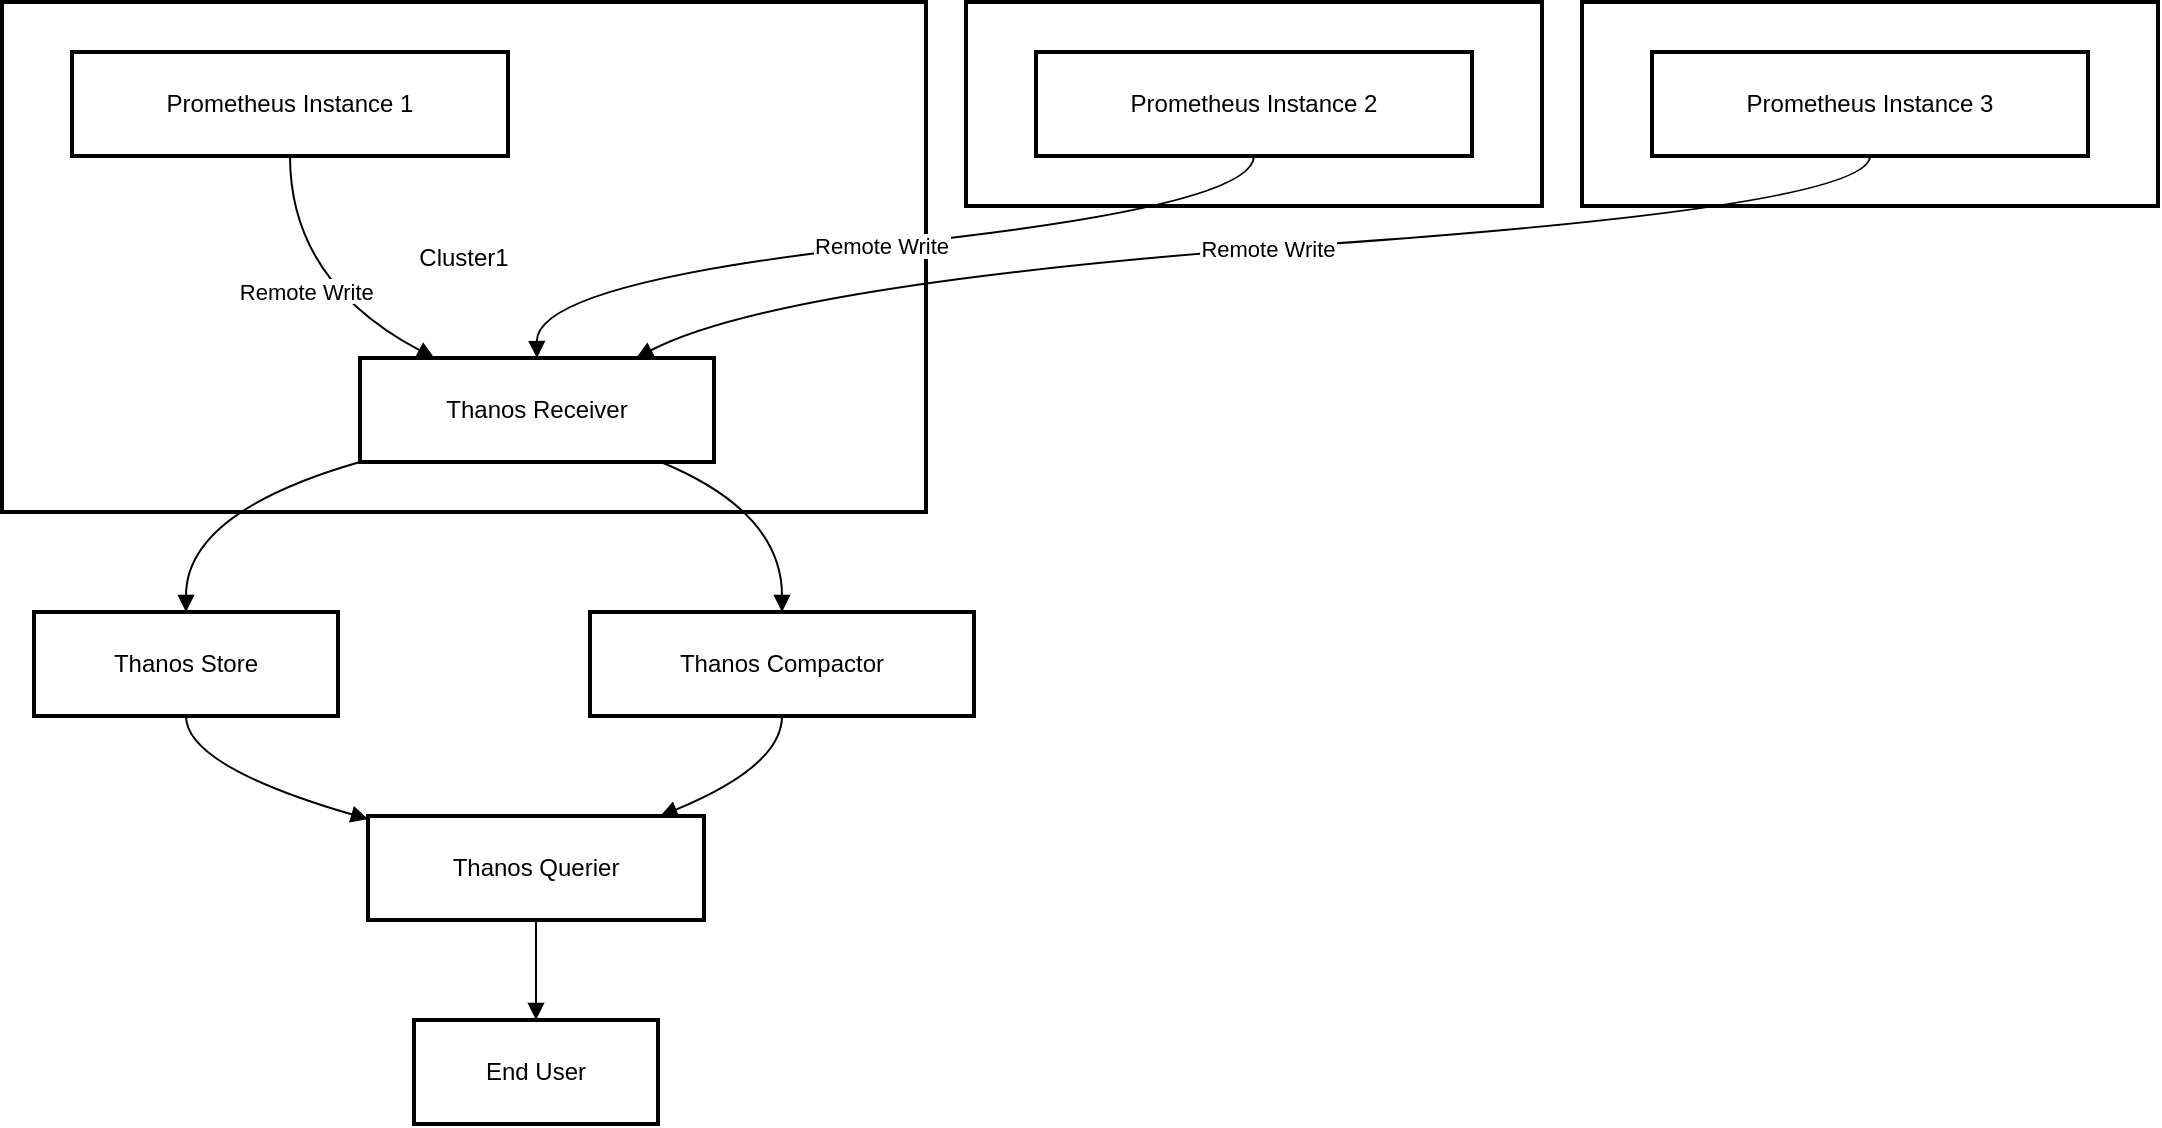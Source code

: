 <mxfile version="24.7.17">
  <diagram name="Page-1" id="lOxYt32O9lVXN_yp-JtN">
    <mxGraphModel dx="1434" dy="738" grid="1" gridSize="10" guides="1" tooltips="1" connect="1" arrows="1" fold="1" page="1" pageScale="1" pageWidth="827" pageHeight="1169" math="0" shadow="0">
      <root>
        <mxCell id="0" />
        <mxCell id="1" parent="0" />
        <mxCell id="6wUFvjtU5iQwAHVgsIrm-1" value="Cluster3" style="whiteSpace=wrap;strokeWidth=2;" vertex="1" parent="1">
          <mxGeometry x="810" y="20" width="288" height="102" as="geometry" />
        </mxCell>
        <mxCell id="6wUFvjtU5iQwAHVgsIrm-2" value="Cluster2" style="whiteSpace=wrap;strokeWidth=2;" vertex="1" parent="1">
          <mxGeometry x="502" y="20" width="288" height="102" as="geometry" />
        </mxCell>
        <mxCell id="6wUFvjtU5iQwAHVgsIrm-3" value="Cluster1" style="whiteSpace=wrap;strokeWidth=2;" vertex="1" parent="1">
          <mxGeometry x="20" y="20" width="462" height="255" as="geometry" />
        </mxCell>
        <mxCell id="6wUFvjtU5iQwAHVgsIrm-4" value="Prometheus Instance 1" style="whiteSpace=wrap;strokeWidth=2;" vertex="1" parent="1">
          <mxGeometry x="55" y="45" width="218" height="52" as="geometry" />
        </mxCell>
        <mxCell id="6wUFvjtU5iQwAHVgsIrm-5" value="Thanos Receiver" style="whiteSpace=wrap;strokeWidth=2;" vertex="1" parent="1">
          <mxGeometry x="199" y="198" width="177" height="52" as="geometry" />
        </mxCell>
        <mxCell id="6wUFvjtU5iQwAHVgsIrm-6" value="Prometheus Instance 2" style="whiteSpace=wrap;strokeWidth=2;" vertex="1" parent="1">
          <mxGeometry x="537" y="45" width="218" height="52" as="geometry" />
        </mxCell>
        <mxCell id="6wUFvjtU5iQwAHVgsIrm-7" value="Prometheus Instance 3" style="whiteSpace=wrap;strokeWidth=2;" vertex="1" parent="1">
          <mxGeometry x="845" y="45" width="218" height="52" as="geometry" />
        </mxCell>
        <mxCell id="6wUFvjtU5iQwAHVgsIrm-8" value="Thanos Store" style="whiteSpace=wrap;strokeWidth=2;" vertex="1" parent="1">
          <mxGeometry x="36" y="325" width="152" height="52" as="geometry" />
        </mxCell>
        <mxCell id="6wUFvjtU5iQwAHVgsIrm-9" value="Thanos Compactor" style="whiteSpace=wrap;strokeWidth=2;" vertex="1" parent="1">
          <mxGeometry x="314" y="325" width="192" height="52" as="geometry" />
        </mxCell>
        <mxCell id="6wUFvjtU5iQwAHVgsIrm-10" value="Thanos Querier" style="whiteSpace=wrap;strokeWidth=2;" vertex="1" parent="1">
          <mxGeometry x="203" y="427" width="168" height="52" as="geometry" />
        </mxCell>
        <mxCell id="6wUFvjtU5iQwAHVgsIrm-11" value="End User" style="whiteSpace=wrap;strokeWidth=2;" vertex="1" parent="1">
          <mxGeometry x="226" y="529" width="122" height="52" as="geometry" />
        </mxCell>
        <mxCell id="6wUFvjtU5iQwAHVgsIrm-12" value="Remote Write" style="curved=1;startArrow=none;endArrow=block;exitX=0.5;exitY=1;entryX=0.21;entryY=0;rounded=0;" edge="1" parent="1" source="6wUFvjtU5iQwAHVgsIrm-4" target="6wUFvjtU5iQwAHVgsIrm-5">
          <mxGeometry relative="1" as="geometry">
            <Array as="points">
              <mxPoint x="164" y="160" />
            </Array>
          </mxGeometry>
        </mxCell>
        <mxCell id="6wUFvjtU5iQwAHVgsIrm-13" value="Remote Write" style="curved=1;startArrow=none;endArrow=block;exitX=0.5;exitY=1;entryX=0.5;entryY=0;rounded=0;" edge="1" parent="1" source="6wUFvjtU5iQwAHVgsIrm-6" target="6wUFvjtU5iQwAHVgsIrm-5">
          <mxGeometry relative="1" as="geometry">
            <Array as="points">
              <mxPoint x="646" y="122" />
              <mxPoint x="287" y="160" />
            </Array>
          </mxGeometry>
        </mxCell>
        <mxCell id="6wUFvjtU5iQwAHVgsIrm-14" value="Remote Write" style="curved=1;startArrow=none;endArrow=block;exitX=0.5;exitY=1;entryX=0.78;entryY=0;rounded=0;" edge="1" parent="1" source="6wUFvjtU5iQwAHVgsIrm-7" target="6wUFvjtU5iQwAHVgsIrm-5">
          <mxGeometry relative="1" as="geometry">
            <Array as="points">
              <mxPoint x="954" y="122" />
              <mxPoint x="410" y="160" />
            </Array>
          </mxGeometry>
        </mxCell>
        <mxCell id="6wUFvjtU5iQwAHVgsIrm-15" value="" style="curved=1;startArrow=none;endArrow=block;exitX=0;exitY=1;entryX=0.5;entryY=0;rounded=0;" edge="1" parent="1" source="6wUFvjtU5iQwAHVgsIrm-5" target="6wUFvjtU5iQwAHVgsIrm-8">
          <mxGeometry relative="1" as="geometry">
            <Array as="points">
              <mxPoint x="112" y="275" />
            </Array>
          </mxGeometry>
        </mxCell>
        <mxCell id="6wUFvjtU5iQwAHVgsIrm-16" value="" style="curved=1;startArrow=none;endArrow=block;exitX=0.85;exitY=1;entryX=0.5;entryY=0;rounded=0;" edge="1" parent="1" source="6wUFvjtU5iQwAHVgsIrm-5" target="6wUFvjtU5iQwAHVgsIrm-9">
          <mxGeometry relative="1" as="geometry">
            <Array as="points">
              <mxPoint x="410" y="275" />
            </Array>
          </mxGeometry>
        </mxCell>
        <mxCell id="6wUFvjtU5iQwAHVgsIrm-17" value="" style="curved=1;startArrow=none;endArrow=block;exitX=0.5;exitY=1;entryX=0;entryY=0.03;rounded=0;" edge="1" parent="1" source="6wUFvjtU5iQwAHVgsIrm-8" target="6wUFvjtU5iQwAHVgsIrm-10">
          <mxGeometry relative="1" as="geometry">
            <Array as="points">
              <mxPoint x="112" y="402" />
            </Array>
          </mxGeometry>
        </mxCell>
        <mxCell id="6wUFvjtU5iQwAHVgsIrm-18" value="" style="curved=1;startArrow=none;endArrow=block;exitX=0.5;exitY=1;entryX=0.87;entryY=0;rounded=0;" edge="1" parent="1" source="6wUFvjtU5iQwAHVgsIrm-9" target="6wUFvjtU5iQwAHVgsIrm-10">
          <mxGeometry relative="1" as="geometry">
            <Array as="points">
              <mxPoint x="410" y="402" />
            </Array>
          </mxGeometry>
        </mxCell>
        <mxCell id="6wUFvjtU5iQwAHVgsIrm-19" value="" style="curved=1;startArrow=none;endArrow=block;exitX=0.5;exitY=1;entryX=0.5;entryY=0;rounded=0;" edge="1" parent="1" source="6wUFvjtU5iQwAHVgsIrm-10" target="6wUFvjtU5iQwAHVgsIrm-11">
          <mxGeometry relative="1" as="geometry">
            <Array as="points" />
          </mxGeometry>
        </mxCell>
      </root>
    </mxGraphModel>
  </diagram>
</mxfile>
